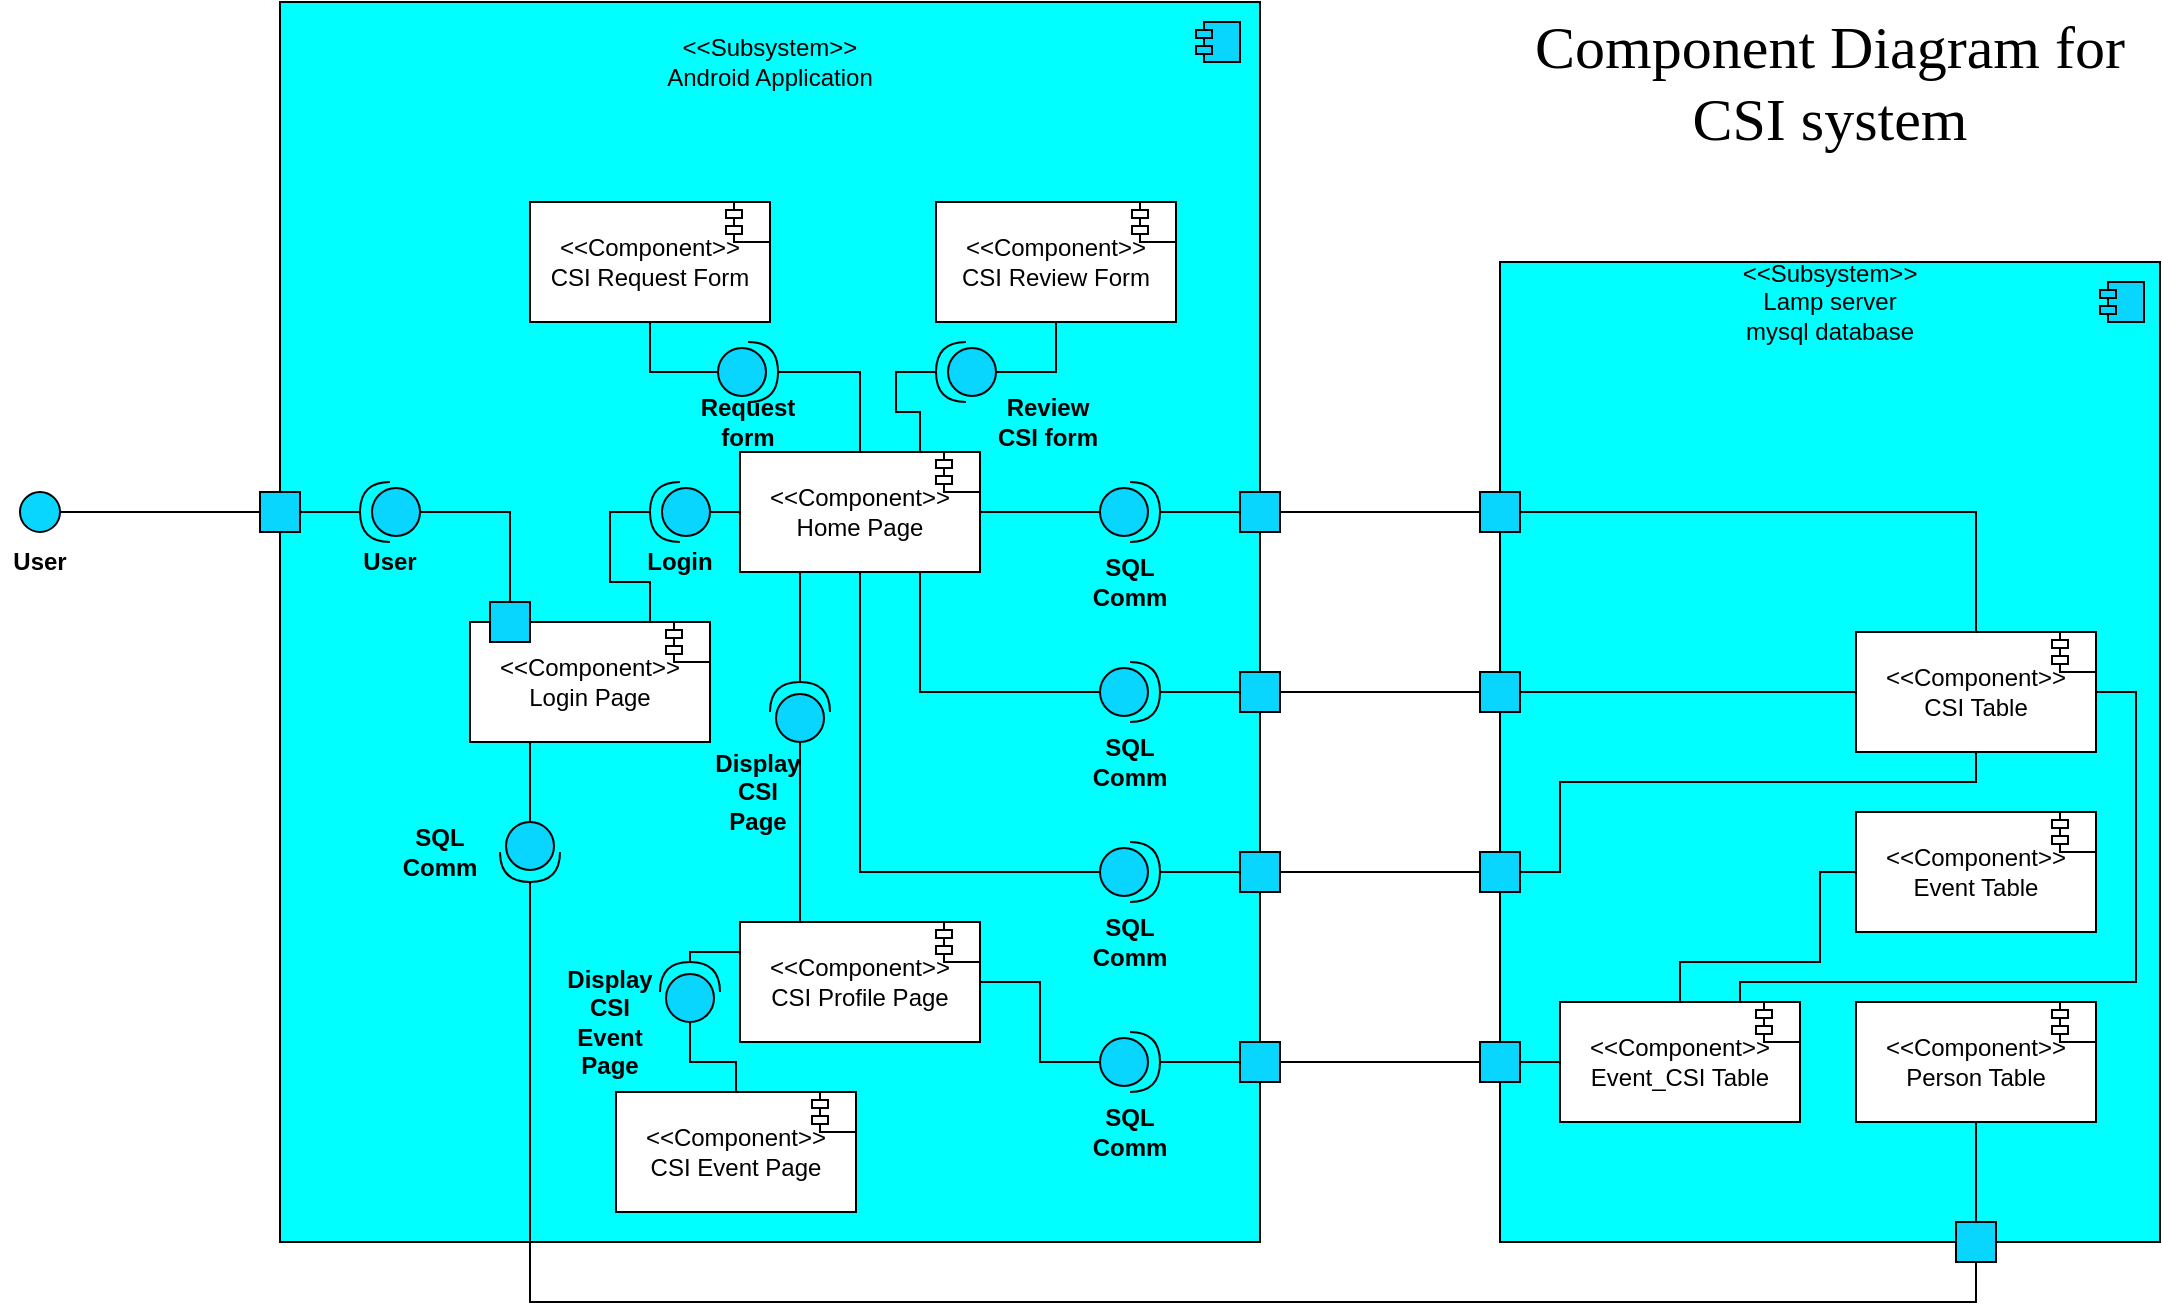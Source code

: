 <mxfile version="13.1.1" type="github">
  <diagram id="71mHIhHhVNztUEy4peck" name="Page-1">
    <mxGraphModel dx="1422" dy="1813" grid="1" gridSize="10" guides="1" tooltips="1" connect="1" arrows="1" fold="1" page="1" pageScale="1" pageWidth="850" pageHeight="1100" math="0" shadow="0">
      <root>
        <mxCell id="0" />
        <mxCell id="1" parent="0" />
        <mxCell id="fkppCWhbOw76qJjiSwTg-1" value="" style="whiteSpace=wrap;html=1;fillColor=#00FFFF;" parent="1" vertex="1">
          <mxGeometry x="270" y="-80" width="490" height="620" as="geometry" />
        </mxCell>
        <mxCell id="fkppCWhbOw76qJjiSwTg-121" style="edgeStyle=orthogonalEdgeStyle;rounded=0;orthogonalLoop=1;jettySize=auto;html=1;exitX=0.75;exitY=0;exitDx=0;exitDy=0;entryX=1;entryY=0.5;entryDx=0;entryDy=0;entryPerimeter=0;endArrow=none;endFill=0;strokeWidth=1;" parent="1" source="fkppCWhbOw76qJjiSwTg-113" target="fkppCWhbOw76qJjiSwTg-117" edge="1">
          <mxGeometry relative="1" as="geometry" />
        </mxCell>
        <mxCell id="fkppCWhbOw76qJjiSwTg-126" style="edgeStyle=orthogonalEdgeStyle;rounded=0;orthogonalLoop=1;jettySize=auto;html=1;exitX=0.25;exitY=1;exitDx=0;exitDy=0;entryX=0;entryY=0.5;entryDx=0;entryDy=0;entryPerimeter=0;endArrow=none;endFill=0;strokeWidth=1;" parent="1" source="fkppCWhbOw76qJjiSwTg-113" target="fkppCWhbOw76qJjiSwTg-125" edge="1">
          <mxGeometry relative="1" as="geometry" />
        </mxCell>
        <mxCell id="fkppCWhbOw76qJjiSwTg-113" value="&amp;lt;&amp;lt;Component&amp;gt;&amp;gt;&lt;br&gt;Login Page" style="rounded=0;whiteSpace=wrap;html=1;fillColor=#FFFFFF;" parent="1" vertex="1">
          <mxGeometry x="365" y="230" width="120" height="60" as="geometry" />
        </mxCell>
        <mxCell id="fkppCWhbOw76qJjiSwTg-82" value="" style="rounded=0;whiteSpace=wrap;html=1;fillColor=#00FFFF;" parent="1" vertex="1">
          <mxGeometry x="880" y="50" width="330" height="490" as="geometry" />
        </mxCell>
        <mxCell id="fkppCWhbOw76qJjiSwTg-9" value="" style="ellipse;whiteSpace=wrap;html=1;aspect=fixed;fillColor=#08D6FF;" parent="1" vertex="1">
          <mxGeometry x="140" y="165" width="20" height="20" as="geometry" />
        </mxCell>
        <mxCell id="fkppCWhbOw76qJjiSwTg-11" value="User" style="text;html=1;strokeColor=none;fillColor=none;align=center;verticalAlign=middle;whiteSpace=wrap;rounded=0;fontStyle=1" parent="1" vertex="1">
          <mxGeometry x="130" y="190" width="40" height="20" as="geometry" />
        </mxCell>
        <mxCell id="fkppCWhbOw76qJjiSwTg-115" style="edgeStyle=orthogonalEdgeStyle;rounded=0;orthogonalLoop=1;jettySize=auto;html=1;exitX=0;exitY=0.5;exitDx=0;exitDy=0;exitPerimeter=0;entryX=0.5;entryY=0;entryDx=0;entryDy=0;endArrow=none;endFill=0;strokeWidth=1;" parent="1" source="fkppCWhbOw76qJjiSwTg-13" target="fkppCWhbOw76qJjiSwTg-33" edge="1">
          <mxGeometry relative="1" as="geometry" />
        </mxCell>
        <mxCell id="fkppCWhbOw76qJjiSwTg-13" value="" style="shape=providedRequiredInterface;html=1;verticalLabelPosition=bottom;fillColor=#08D6FF;rotation=-180;" parent="1" vertex="1">
          <mxGeometry x="310" y="160" width="30" height="30" as="geometry" />
        </mxCell>
        <mxCell id="fkppCWhbOw76qJjiSwTg-2" value="&amp;lt;&amp;lt;Subsystem&amp;gt;&amp;gt;&lt;br&gt;Android Application" style="text;html=1;strokeColor=none;fillColor=none;align=center;verticalAlign=middle;whiteSpace=wrap;rounded=0;" parent="1" vertex="1">
          <mxGeometry x="438" y="-60" width="154" height="20" as="geometry" />
        </mxCell>
        <mxCell id="fkppCWhbOw76qJjiSwTg-3" value="" style="shape=module;align=left;spacingLeft=20;align=center;verticalAlign=top;jettyWidth=8;jettyHeight=4;fillColor=#08D6FF;" parent="1" vertex="1">
          <mxGeometry x="728" y="-70" width="22" height="20" as="geometry" />
        </mxCell>
        <mxCell id="fkppCWhbOw76qJjiSwTg-26" value="" style="whiteSpace=wrap;html=1;aspect=fixed;fillColor=#08D6FF;" parent="1" vertex="1">
          <mxGeometry x="260" y="165" width="20" height="20" as="geometry" />
        </mxCell>
        <mxCell id="fkppCWhbOw76qJjiSwTg-27" value="" style="endArrow=none;html=1;strokeWidth=1;exitX=1;exitY=0.5;exitDx=0;exitDy=0;entryX=0;entryY=0.5;entryDx=0;entryDy=0;" parent="1" source="fkppCWhbOw76qJjiSwTg-9" target="fkppCWhbOw76qJjiSwTg-26" edge="1">
          <mxGeometry width="50" height="50" relative="1" as="geometry">
            <mxPoint x="350" y="230" as="sourcePoint" />
            <mxPoint x="400" y="180" as="targetPoint" />
          </mxGeometry>
        </mxCell>
        <mxCell id="fkppCWhbOw76qJjiSwTg-28" value="" style="endArrow=none;html=1;strokeWidth=1;exitX=1;exitY=0.5;exitDx=0;exitDy=0;entryX=1;entryY=0.5;entryDx=0;entryDy=0;entryPerimeter=0;" parent="1" source="fkppCWhbOw76qJjiSwTg-26" target="fkppCWhbOw76qJjiSwTg-13" edge="1">
          <mxGeometry width="50" height="50" relative="1" as="geometry">
            <mxPoint x="350" y="230" as="sourcePoint" />
            <mxPoint x="240" y="130" as="targetPoint" />
          </mxGeometry>
        </mxCell>
        <mxCell id="fkppCWhbOw76qJjiSwTg-29" value="User" style="text;html=1;strokeColor=none;fillColor=none;align=center;verticalAlign=middle;whiteSpace=wrap;rounded=0;fontStyle=1" parent="1" vertex="1">
          <mxGeometry x="305" y="190" width="40" height="20" as="geometry" />
        </mxCell>
        <mxCell id="fkppCWhbOw76qJjiSwTg-73" style="edgeStyle=orthogonalEdgeStyle;rounded=0;orthogonalLoop=1;jettySize=auto;html=1;exitX=1;exitY=0.5;exitDx=0;exitDy=0;entryX=0;entryY=0.5;entryDx=0;entryDy=0;entryPerimeter=0;endArrow=none;endFill=0;strokeWidth=1;" parent="1" source="fkppCWhbOw76qJjiSwTg-32" target="fkppCWhbOw76qJjiSwTg-64" edge="1">
          <mxGeometry relative="1" as="geometry" />
        </mxCell>
        <mxCell id="fkppCWhbOw76qJjiSwTg-74" style="edgeStyle=orthogonalEdgeStyle;rounded=0;orthogonalLoop=1;jettySize=auto;html=1;exitX=0.75;exitY=1;exitDx=0;exitDy=0;entryX=0;entryY=0.5;entryDx=0;entryDy=0;entryPerimeter=0;endArrow=none;endFill=0;strokeWidth=1;" parent="1" source="fkppCWhbOw76qJjiSwTg-32" target="fkppCWhbOw76qJjiSwTg-66" edge="1">
          <mxGeometry relative="1" as="geometry" />
        </mxCell>
        <mxCell id="fkppCWhbOw76qJjiSwTg-75" style="edgeStyle=orthogonalEdgeStyle;rounded=0;orthogonalLoop=1;jettySize=auto;html=1;exitX=0.5;exitY=1;exitDx=0;exitDy=0;entryX=0;entryY=0.5;entryDx=0;entryDy=0;entryPerimeter=0;endArrow=none;endFill=0;strokeWidth=1;" parent="1" source="fkppCWhbOw76qJjiSwTg-32" target="fkppCWhbOw76qJjiSwTg-68" edge="1">
          <mxGeometry relative="1" as="geometry" />
        </mxCell>
        <mxCell id="fkppCWhbOw76qJjiSwTg-98" style="edgeStyle=orthogonalEdgeStyle;rounded=0;orthogonalLoop=1;jettySize=auto;html=1;exitX=0.25;exitY=1;exitDx=0;exitDy=0;entryX=1;entryY=0.5;entryDx=0;entryDy=0;entryPerimeter=0;endArrow=none;endFill=0;strokeWidth=1;" parent="1" source="fkppCWhbOw76qJjiSwTg-32" target="fkppCWhbOw76qJjiSwTg-97" edge="1">
          <mxGeometry relative="1" as="geometry">
            <Array as="points">
              <mxPoint x="530" y="235" />
            </Array>
          </mxGeometry>
        </mxCell>
        <mxCell id="QcgEAhnMN4TtuXN9khBl-2" style="edgeStyle=orthogonalEdgeStyle;rounded=0;orthogonalLoop=1;jettySize=auto;html=1;exitX=0.75;exitY=0;exitDx=0;exitDy=0;entryX=1;entryY=0.5;entryDx=0;entryDy=0;entryPerimeter=0;endArrow=none;endFill=0;" edge="1" parent="1" source="fkppCWhbOw76qJjiSwTg-32" target="QcgEAhnMN4TtuXN9khBl-1">
          <mxGeometry relative="1" as="geometry" />
        </mxCell>
        <mxCell id="fkppCWhbOw76qJjiSwTg-32" value="&amp;lt;&amp;lt;Component&amp;gt;&amp;gt;&lt;br&gt;Home Page" style="rounded=0;whiteSpace=wrap;html=1;fillColor=#FFFFFF;" parent="1" vertex="1">
          <mxGeometry x="500" y="145" width="120" height="60" as="geometry" />
        </mxCell>
        <mxCell id="fkppCWhbOw76qJjiSwTg-33" value="" style="whiteSpace=wrap;html=1;aspect=fixed;fillColor=#08D6FF;" parent="1" vertex="1">
          <mxGeometry x="375" y="220" width="20" height="20" as="geometry" />
        </mxCell>
        <mxCell id="fkppCWhbOw76qJjiSwTg-144" style="edgeStyle=orthogonalEdgeStyle;rounded=0;orthogonalLoop=1;jettySize=auto;html=1;exitX=1;exitY=0.5;exitDx=0;exitDy=0;entryX=0.5;entryY=0;entryDx=0;entryDy=0;endArrow=none;endFill=0;strokeWidth=1;" parent="1" source="fkppCWhbOw76qJjiSwTg-87" target="fkppCWhbOw76qJjiSwTg-140" edge="1">
          <mxGeometry relative="1" as="geometry">
            <mxPoint x="1030" y="175" as="sourcePoint" />
          </mxGeometry>
        </mxCell>
        <mxCell id="fkppCWhbOw76qJjiSwTg-143" style="edgeStyle=orthogonalEdgeStyle;rounded=0;orthogonalLoop=1;jettySize=auto;html=1;exitX=1;exitY=0.5;exitDx=0;exitDy=0;entryX=0;entryY=0.5;entryDx=0;entryDy=0;endArrow=none;endFill=0;strokeWidth=1;" parent="1" source="fkppCWhbOw76qJjiSwTg-86" target="fkppCWhbOw76qJjiSwTg-140" edge="1">
          <mxGeometry relative="1" as="geometry">
            <mxPoint x="1030" y="265" as="sourcePoint" />
          </mxGeometry>
        </mxCell>
        <mxCell id="fkppCWhbOw76qJjiSwTg-89" style="edgeStyle=orthogonalEdgeStyle;rounded=0;orthogonalLoop=1;jettySize=auto;html=1;exitX=1;exitY=0.5;exitDx=0;exitDy=0;entryX=0;entryY=0.5;entryDx=0;entryDy=0;endArrow=none;endFill=0;strokeWidth=1;" parent="1" source="fkppCWhbOw76qJjiSwTg-51" target="fkppCWhbOw76qJjiSwTg-87" edge="1">
          <mxGeometry relative="1" as="geometry" />
        </mxCell>
        <mxCell id="fkppCWhbOw76qJjiSwTg-51" value="" style="whiteSpace=wrap;html=1;aspect=fixed;fillColor=#08D6FF;" parent="1" vertex="1">
          <mxGeometry x="750" y="165" width="20" height="20" as="geometry" />
        </mxCell>
        <mxCell id="fkppCWhbOw76qJjiSwTg-90" style="edgeStyle=orthogonalEdgeStyle;rounded=0;orthogonalLoop=1;jettySize=auto;html=1;exitX=1;exitY=0.5;exitDx=0;exitDy=0;entryX=0;entryY=0.5;entryDx=0;entryDy=0;endArrow=none;endFill=0;strokeWidth=1;" parent="1" source="fkppCWhbOw76qJjiSwTg-53" target="fkppCWhbOw76qJjiSwTg-86" edge="1">
          <mxGeometry relative="1" as="geometry" />
        </mxCell>
        <mxCell id="fkppCWhbOw76qJjiSwTg-53" value="" style="whiteSpace=wrap;html=1;aspect=fixed;fillColor=#08D6FF;" parent="1" vertex="1">
          <mxGeometry x="750" y="255" width="20" height="20" as="geometry" />
        </mxCell>
        <mxCell id="fkppCWhbOw76qJjiSwTg-91" style="edgeStyle=orthogonalEdgeStyle;rounded=0;orthogonalLoop=1;jettySize=auto;html=1;exitX=1;exitY=0.5;exitDx=0;exitDy=0;entryX=0;entryY=0.5;entryDx=0;entryDy=0;endArrow=none;endFill=0;strokeWidth=1;" parent="1" source="fkppCWhbOw76qJjiSwTg-56" target="fkppCWhbOw76qJjiSwTg-85" edge="1">
          <mxGeometry relative="1" as="geometry" />
        </mxCell>
        <mxCell id="fkppCWhbOw76qJjiSwTg-56" value="" style="whiteSpace=wrap;html=1;aspect=fixed;fillColor=#08D6FF;" parent="1" vertex="1">
          <mxGeometry x="750" y="345" width="20" height="20" as="geometry" />
        </mxCell>
        <mxCell id="fkppCWhbOw76qJjiSwTg-70" style="edgeStyle=orthogonalEdgeStyle;rounded=0;orthogonalLoop=1;jettySize=auto;html=1;exitX=1;exitY=0.5;exitDx=0;exitDy=0;exitPerimeter=0;entryX=0;entryY=0.5;entryDx=0;entryDy=0;endArrow=none;endFill=0;strokeWidth=1;" parent="1" source="fkppCWhbOw76qJjiSwTg-64" target="fkppCWhbOw76qJjiSwTg-51" edge="1">
          <mxGeometry relative="1" as="geometry" />
        </mxCell>
        <mxCell id="fkppCWhbOw76qJjiSwTg-64" value="" style="shape=providedRequiredInterface;html=1;verticalLabelPosition=bottom;fillColor=#08D6FF;" parent="1" vertex="1">
          <mxGeometry x="680" y="160" width="30" height="30" as="geometry" />
        </mxCell>
        <mxCell id="fkppCWhbOw76qJjiSwTg-65" value="SQL&lt;br&gt;Comm" style="text;html=1;strokeColor=none;fillColor=none;align=center;verticalAlign=middle;whiteSpace=wrap;rounded=0;fontStyle=1" parent="1" vertex="1">
          <mxGeometry x="675" y="200" width="40" height="20" as="geometry" />
        </mxCell>
        <mxCell id="fkppCWhbOw76qJjiSwTg-71" style="edgeStyle=orthogonalEdgeStyle;rounded=0;orthogonalLoop=1;jettySize=auto;html=1;exitX=1;exitY=0.5;exitDx=0;exitDy=0;exitPerimeter=0;entryX=0;entryY=0.5;entryDx=0;entryDy=0;endArrow=none;endFill=0;strokeWidth=1;" parent="1" source="fkppCWhbOw76qJjiSwTg-66" target="fkppCWhbOw76qJjiSwTg-53" edge="1">
          <mxGeometry relative="1" as="geometry" />
        </mxCell>
        <mxCell id="fkppCWhbOw76qJjiSwTg-66" value="" style="shape=providedRequiredInterface;html=1;verticalLabelPosition=bottom;fillColor=#08D6FF;" parent="1" vertex="1">
          <mxGeometry x="680" y="250" width="30" height="30" as="geometry" />
        </mxCell>
        <mxCell id="fkppCWhbOw76qJjiSwTg-67" value="SQL&lt;br&gt;Comm" style="text;html=1;strokeColor=none;fillColor=none;align=center;verticalAlign=middle;whiteSpace=wrap;rounded=0;fontStyle=1" parent="1" vertex="1">
          <mxGeometry x="675" y="290" width="40" height="20" as="geometry" />
        </mxCell>
        <mxCell id="fkppCWhbOw76qJjiSwTg-72" style="edgeStyle=orthogonalEdgeStyle;rounded=0;orthogonalLoop=1;jettySize=auto;html=1;exitX=1;exitY=0.5;exitDx=0;exitDy=0;exitPerimeter=0;entryX=0;entryY=0.5;entryDx=0;entryDy=0;endArrow=none;endFill=0;strokeWidth=1;" parent="1" source="fkppCWhbOw76qJjiSwTg-68" target="fkppCWhbOw76qJjiSwTg-56" edge="1">
          <mxGeometry relative="1" as="geometry" />
        </mxCell>
        <mxCell id="fkppCWhbOw76qJjiSwTg-68" value="" style="shape=providedRequiredInterface;html=1;verticalLabelPosition=bottom;fillColor=#08D6FF;" parent="1" vertex="1">
          <mxGeometry x="680" y="340" width="30" height="30" as="geometry" />
        </mxCell>
        <mxCell id="fkppCWhbOw76qJjiSwTg-69" value="SQL&lt;br&gt;Comm" style="text;html=1;strokeColor=none;fillColor=none;align=center;verticalAlign=middle;whiteSpace=wrap;rounded=0;fontStyle=1" parent="1" vertex="1">
          <mxGeometry x="675" y="380" width="40" height="20" as="geometry" />
        </mxCell>
        <mxCell id="fkppCWhbOw76qJjiSwTg-77" value="" style="shape=module;align=left;spacingLeft=20;align=center;verticalAlign=top;jettyWidth=8;jettyHeight=4;fillColor=#FFFFFF;" parent="1" vertex="1">
          <mxGeometry x="598" y="145" width="22" height="20" as="geometry" />
        </mxCell>
        <mxCell id="fkppCWhbOw76qJjiSwTg-83" value="&amp;lt;&amp;lt;Subsystem&amp;gt;&amp;gt;&lt;br&gt;Lamp server mysql database" style="text;html=1;strokeColor=none;fillColor=none;align=center;verticalAlign=middle;whiteSpace=wrap;rounded=0;" parent="1" vertex="1">
          <mxGeometry x="1025" y="60" width="40" height="20" as="geometry" />
        </mxCell>
        <mxCell id="fkppCWhbOw76qJjiSwTg-84" value="" style="shape=module;align=left;spacingLeft=20;align=center;verticalAlign=top;jettyWidth=8;jettyHeight=4;fillColor=#08D6FF;" parent="1" vertex="1">
          <mxGeometry x="1180" y="60" width="22" height="20" as="geometry" />
        </mxCell>
        <mxCell id="fkppCWhbOw76qJjiSwTg-94" style="edgeStyle=orthogonalEdgeStyle;rounded=0;orthogonalLoop=1;jettySize=auto;html=1;exitX=1;exitY=0.5;exitDx=0;exitDy=0;entryX=0.5;entryY=1;entryDx=0;entryDy=0;endArrow=none;endFill=0;strokeWidth=1;" parent="1" source="fkppCWhbOw76qJjiSwTg-85" target="fkppCWhbOw76qJjiSwTg-140" edge="1">
          <mxGeometry relative="1" as="geometry">
            <mxPoint x="910" y="355" as="targetPoint" />
            <Array as="points">
              <mxPoint x="910" y="355" />
              <mxPoint x="910" y="310" />
              <mxPoint x="1118" y="310" />
            </Array>
          </mxGeometry>
        </mxCell>
        <mxCell id="fkppCWhbOw76qJjiSwTg-85" value="" style="whiteSpace=wrap;html=1;aspect=fixed;fillColor=#08D6FF;" parent="1" vertex="1">
          <mxGeometry x="870" y="345" width="20" height="20" as="geometry" />
        </mxCell>
        <mxCell id="fkppCWhbOw76qJjiSwTg-86" value="" style="whiteSpace=wrap;html=1;aspect=fixed;fillColor=#08D6FF;" parent="1" vertex="1">
          <mxGeometry x="870" y="255" width="20" height="20" as="geometry" />
        </mxCell>
        <mxCell id="fkppCWhbOw76qJjiSwTg-87" value="" style="whiteSpace=wrap;html=1;aspect=fixed;fillColor=#08D6FF;" parent="1" vertex="1">
          <mxGeometry x="870" y="165" width="20" height="20" as="geometry" />
        </mxCell>
        <mxCell id="fkppCWhbOw76qJjiSwTg-104" style="edgeStyle=orthogonalEdgeStyle;rounded=0;orthogonalLoop=1;jettySize=auto;html=1;exitX=1;exitY=0.5;exitDx=0;exitDy=0;entryX=0;entryY=0.5;entryDx=0;entryDy=0;entryPerimeter=0;endArrow=none;endFill=0;strokeWidth=1;" parent="1" source="fkppCWhbOw76qJjiSwTg-95" target="fkppCWhbOw76qJjiSwTg-102" edge="1">
          <mxGeometry relative="1" as="geometry" />
        </mxCell>
        <mxCell id="QcgEAhnMN4TtuXN9khBl-11" style="edgeStyle=orthogonalEdgeStyle;rounded=0;orthogonalLoop=1;jettySize=auto;html=1;exitX=0;exitY=0.25;exitDx=0;exitDy=0;entryX=1;entryY=0.5;entryDx=0;entryDy=0;entryPerimeter=0;endArrow=none;endFill=0;" edge="1" parent="1" source="fkppCWhbOw76qJjiSwTg-95" target="QcgEAhnMN4TtuXN9khBl-10">
          <mxGeometry relative="1" as="geometry" />
        </mxCell>
        <mxCell id="fkppCWhbOw76qJjiSwTg-95" value="&amp;lt;&amp;lt;Component&amp;gt;&amp;gt;&lt;br&gt;CSI Profile Page" style="rounded=0;whiteSpace=wrap;html=1;fillColor=#FFFFFF;" parent="1" vertex="1">
          <mxGeometry x="500" y="380" width="120" height="60" as="geometry" />
        </mxCell>
        <mxCell id="fkppCWhbOw76qJjiSwTg-99" style="edgeStyle=orthogonalEdgeStyle;rounded=0;orthogonalLoop=1;jettySize=auto;html=1;exitX=0;exitY=0.5;exitDx=0;exitDy=0;exitPerimeter=0;entryX=0.25;entryY=0;entryDx=0;entryDy=0;endArrow=none;endFill=0;strokeWidth=1;" parent="1" source="fkppCWhbOw76qJjiSwTg-97" target="fkppCWhbOw76qJjiSwTg-95" edge="1">
          <mxGeometry relative="1" as="geometry" />
        </mxCell>
        <mxCell id="fkppCWhbOw76qJjiSwTg-97" value="" style="shape=providedRequiredInterface;html=1;verticalLabelPosition=bottom;fillColor=#08D6FF;rotation=-90;" parent="1" vertex="1">
          <mxGeometry x="515" y="260" width="30" height="30" as="geometry" />
        </mxCell>
        <mxCell id="fkppCWhbOw76qJjiSwTg-100" value="Display CSI Page" style="text;html=1;strokeColor=none;fillColor=none;align=center;verticalAlign=middle;whiteSpace=wrap;rounded=0;fontStyle=1" parent="1" vertex="1">
          <mxGeometry x="489" y="305" width="40" height="20" as="geometry" />
        </mxCell>
        <mxCell id="fkppCWhbOw76qJjiSwTg-107" style="edgeStyle=orthogonalEdgeStyle;rounded=0;orthogonalLoop=1;jettySize=auto;html=1;exitX=1;exitY=0.5;exitDx=0;exitDy=0;entryX=0;entryY=0.5;entryDx=0;entryDy=0;endArrow=none;endFill=0;strokeWidth=1;" parent="1" source="fkppCWhbOw76qJjiSwTg-101" target="fkppCWhbOw76qJjiSwTg-106" edge="1">
          <mxGeometry relative="1" as="geometry" />
        </mxCell>
        <mxCell id="fkppCWhbOw76qJjiSwTg-101" value="" style="whiteSpace=wrap;html=1;aspect=fixed;fillColor=#08D6FF;" parent="1" vertex="1">
          <mxGeometry x="750" y="440" width="20" height="20" as="geometry" />
        </mxCell>
        <mxCell id="fkppCWhbOw76qJjiSwTg-105" style="edgeStyle=orthogonalEdgeStyle;rounded=0;orthogonalLoop=1;jettySize=auto;html=1;exitX=1;exitY=0.5;exitDx=0;exitDy=0;exitPerimeter=0;entryX=0;entryY=0.5;entryDx=0;entryDy=0;endArrow=none;endFill=0;strokeWidth=1;" parent="1" source="fkppCWhbOw76qJjiSwTg-102" target="fkppCWhbOw76qJjiSwTg-101" edge="1">
          <mxGeometry relative="1" as="geometry" />
        </mxCell>
        <mxCell id="fkppCWhbOw76qJjiSwTg-102" value="" style="shape=providedRequiredInterface;html=1;verticalLabelPosition=bottom;fillColor=#08D6FF;" parent="1" vertex="1">
          <mxGeometry x="680" y="435" width="30" height="30" as="geometry" />
        </mxCell>
        <mxCell id="fkppCWhbOw76qJjiSwTg-103" value="SQL&lt;br&gt;Comm" style="text;html=1;strokeColor=none;fillColor=none;align=center;verticalAlign=middle;whiteSpace=wrap;rounded=0;fontStyle=1" parent="1" vertex="1">
          <mxGeometry x="675" y="475" width="40" height="20" as="geometry" />
        </mxCell>
        <mxCell id="fkppCWhbOw76qJjiSwTg-110" style="edgeStyle=orthogonalEdgeStyle;rounded=0;orthogonalLoop=1;jettySize=auto;html=1;exitX=1;exitY=0.5;exitDx=0;exitDy=0;entryX=0;entryY=0.5;entryDx=0;entryDy=0;endArrow=none;endFill=0;strokeWidth=1;" parent="1" source="fkppCWhbOw76qJjiSwTg-106" target="fkppCWhbOw76qJjiSwTg-108" edge="1">
          <mxGeometry relative="1" as="geometry" />
        </mxCell>
        <mxCell id="fkppCWhbOw76qJjiSwTg-106" value="" style="whiteSpace=wrap;html=1;aspect=fixed;fillColor=#08D6FF;" parent="1" vertex="1">
          <mxGeometry x="870" y="440" width="20" height="20" as="geometry" />
        </mxCell>
        <mxCell id="fkppCWhbOw76qJjiSwTg-139" style="edgeStyle=orthogonalEdgeStyle;rounded=0;orthogonalLoop=1;jettySize=auto;html=1;exitX=0.5;exitY=0;exitDx=0;exitDy=0;entryX=0;entryY=0.5;entryDx=0;entryDy=0;endArrow=none;endFill=0;strokeWidth=1;" parent="1" source="fkppCWhbOw76qJjiSwTg-108" target="fkppCWhbOw76qJjiSwTg-137" edge="1">
          <mxGeometry relative="1" as="geometry">
            <Array as="points">
              <mxPoint x="970" y="400" />
              <mxPoint x="1040" y="400" />
              <mxPoint x="1040" y="355" />
            </Array>
          </mxGeometry>
        </mxCell>
        <mxCell id="fkppCWhbOw76qJjiSwTg-108" value="&amp;lt;&amp;lt;Component&amp;gt;&amp;gt;&lt;br&gt;Event_CSI Table" style="rounded=0;whiteSpace=wrap;html=1;fillColor=#FFFFFF;" parent="1" vertex="1">
          <mxGeometry x="910" y="420" width="120" height="60" as="geometry" />
        </mxCell>
        <mxCell id="fkppCWhbOw76qJjiSwTg-109" value="" style="shape=module;align=left;spacingLeft=20;align=center;verticalAlign=top;jettyWidth=8;jettyHeight=4;fillColor=#FFFFFF;" parent="1" vertex="1">
          <mxGeometry x="1008" y="420" width="22" height="20" as="geometry" />
        </mxCell>
        <mxCell id="fkppCWhbOw76qJjiSwTg-114" value="" style="shape=module;align=left;spacingLeft=20;align=center;verticalAlign=top;jettyWidth=8;jettyHeight=4;fillColor=#FFFFFF;" parent="1" vertex="1">
          <mxGeometry x="463" y="230" width="22" height="20" as="geometry" />
        </mxCell>
        <mxCell id="fkppCWhbOw76qJjiSwTg-120" style="edgeStyle=orthogonalEdgeStyle;rounded=0;orthogonalLoop=1;jettySize=auto;html=1;exitX=0;exitY=0.5;exitDx=0;exitDy=0;exitPerimeter=0;entryX=0;entryY=0.5;entryDx=0;entryDy=0;endArrow=none;endFill=0;strokeWidth=1;" parent="1" source="fkppCWhbOw76qJjiSwTg-117" target="fkppCWhbOw76qJjiSwTg-32" edge="1">
          <mxGeometry relative="1" as="geometry" />
        </mxCell>
        <mxCell id="fkppCWhbOw76qJjiSwTg-117" value="" style="shape=providedRequiredInterface;html=1;verticalLabelPosition=bottom;fillColor=#08D6FF;rotation=-180;" parent="1" vertex="1">
          <mxGeometry x="455" y="160" width="30" height="30" as="geometry" />
        </mxCell>
        <mxCell id="fkppCWhbOw76qJjiSwTg-118" value="Login" style="text;html=1;strokeColor=none;fillColor=none;align=center;verticalAlign=middle;whiteSpace=wrap;rounded=0;fontStyle=1" parent="1" vertex="1">
          <mxGeometry x="450" y="190" width="40" height="20" as="geometry" />
        </mxCell>
        <mxCell id="fkppCWhbOw76qJjiSwTg-122" value="&amp;lt;&amp;lt;Component&amp;gt;&amp;gt;&lt;br&gt;Person Table" style="rounded=0;whiteSpace=wrap;html=1;fillColor=#FFFFFF;" parent="1" vertex="1">
          <mxGeometry x="1058" y="420" width="120" height="60" as="geometry" />
        </mxCell>
        <mxCell id="fkppCWhbOw76qJjiSwTg-123" value="" style="shape=module;align=left;spacingLeft=20;align=center;verticalAlign=top;jettyWidth=8;jettyHeight=4;fillColor=#FFFFFF;" parent="1" vertex="1">
          <mxGeometry x="1156" y="420" width="22" height="20" as="geometry" />
        </mxCell>
        <mxCell id="fkppCWhbOw76qJjiSwTg-130" style="edgeStyle=orthogonalEdgeStyle;rounded=0;orthogonalLoop=1;jettySize=auto;html=1;exitX=1;exitY=0.5;exitDx=0;exitDy=0;exitPerimeter=0;entryX=0.5;entryY=1;entryDx=0;entryDy=0;endArrow=none;endFill=0;strokeWidth=1;" parent="1" source="fkppCWhbOw76qJjiSwTg-125" target="fkppCWhbOw76qJjiSwTg-129" edge="1">
          <mxGeometry relative="1" as="geometry">
            <mxPoint x="395" y="530" as="targetPoint" />
          </mxGeometry>
        </mxCell>
        <mxCell id="fkppCWhbOw76qJjiSwTg-125" value="" style="shape=providedRequiredInterface;html=1;verticalLabelPosition=bottom;fillColor=#08D6FF;rotation=90;" parent="1" vertex="1">
          <mxGeometry x="380" y="330" width="30" height="30" as="geometry" />
        </mxCell>
        <mxCell id="fkppCWhbOw76qJjiSwTg-127" value="SQL Comm" style="text;html=1;strokeColor=none;fillColor=none;align=center;verticalAlign=middle;whiteSpace=wrap;rounded=0;fontStyle=1" parent="1" vertex="1">
          <mxGeometry x="330" y="335" width="40" height="20" as="geometry" />
        </mxCell>
        <mxCell id="fkppCWhbOw76qJjiSwTg-133" style="edgeStyle=orthogonalEdgeStyle;rounded=0;orthogonalLoop=1;jettySize=auto;html=1;exitX=0.5;exitY=0;exitDx=0;exitDy=0;entryX=0.5;entryY=1;entryDx=0;entryDy=0;endArrow=none;endFill=0;strokeWidth=1;" parent="1" source="fkppCWhbOw76qJjiSwTg-129" target="fkppCWhbOw76qJjiSwTg-122" edge="1">
          <mxGeometry relative="1" as="geometry" />
        </mxCell>
        <mxCell id="fkppCWhbOw76qJjiSwTg-129" value="" style="whiteSpace=wrap;html=1;aspect=fixed;fillColor=#08D6FF;" parent="1" vertex="1">
          <mxGeometry x="1108" y="530" width="20" height="20" as="geometry" />
        </mxCell>
        <mxCell id="fkppCWhbOw76qJjiSwTg-137" value="&amp;lt;&amp;lt;Component&amp;gt;&amp;gt;&lt;br&gt;Event Table" style="rounded=0;whiteSpace=wrap;html=1;fillColor=#FFFFFF;" parent="1" vertex="1">
          <mxGeometry x="1058" y="325" width="120" height="60" as="geometry" />
        </mxCell>
        <mxCell id="fkppCWhbOw76qJjiSwTg-138" value="" style="shape=module;align=left;spacingLeft=20;align=center;verticalAlign=top;jettyWidth=8;jettyHeight=4;fillColor=#FFFFFF;" parent="1" vertex="1">
          <mxGeometry x="1156" y="325" width="22" height="20" as="geometry" />
        </mxCell>
        <mxCell id="fkppCWhbOw76qJjiSwTg-145" style="edgeStyle=orthogonalEdgeStyle;rounded=0;orthogonalLoop=1;jettySize=auto;html=1;exitX=1;exitY=0.5;exitDx=0;exitDy=0;entryX=0.75;entryY=0;entryDx=0;entryDy=0;endArrow=none;endFill=0;strokeWidth=1;" parent="1" source="fkppCWhbOw76qJjiSwTg-140" target="fkppCWhbOw76qJjiSwTg-108" edge="1">
          <mxGeometry relative="1" as="geometry">
            <Array as="points">
              <mxPoint x="1198" y="265" />
              <mxPoint x="1198" y="410" />
              <mxPoint x="1000" y="410" />
            </Array>
          </mxGeometry>
        </mxCell>
        <mxCell id="fkppCWhbOw76qJjiSwTg-140" value="&amp;lt;&amp;lt;Component&amp;gt;&amp;gt;&lt;br&gt;CSI Table" style="rounded=0;whiteSpace=wrap;html=1;fillColor=#FFFFFF;" parent="1" vertex="1">
          <mxGeometry x="1058" y="235" width="120" height="60" as="geometry" />
        </mxCell>
        <mxCell id="fkppCWhbOw76qJjiSwTg-141" value="" style="shape=module;align=left;spacingLeft=20;align=center;verticalAlign=top;jettyWidth=8;jettyHeight=4;fillColor=#FFFFFF;" parent="1" vertex="1">
          <mxGeometry x="1156" y="235" width="22" height="20" as="geometry" />
        </mxCell>
        <mxCell id="o57emjJ0l2mKLzwhrUZ1-4" value="&amp;lt;&amp;lt;Component&amp;gt;&amp;gt;&lt;br&gt;CSI Request Form" style="rounded=0;whiteSpace=wrap;html=1;fillColor=#FFFFFF;" parent="1" vertex="1">
          <mxGeometry x="395" y="20" width="120" height="60" as="geometry" />
        </mxCell>
        <mxCell id="o57emjJ0l2mKLzwhrUZ1-5" value="" style="shape=module;align=left;spacingLeft=20;align=center;verticalAlign=top;jettyWidth=8;jettyHeight=4;fillColor=#FFFFFF;" parent="1" vertex="1">
          <mxGeometry x="493" y="20" width="22" height="20" as="geometry" />
        </mxCell>
        <mxCell id="o57emjJ0l2mKLzwhrUZ1-8" style="edgeStyle=orthogonalEdgeStyle;rounded=0;orthogonalLoop=1;jettySize=auto;html=1;exitX=1;exitY=0.5;exitDx=0;exitDy=0;exitPerimeter=0;entryX=0.5;entryY=0;entryDx=0;entryDy=0;endArrow=none;endFill=0;" parent="1" source="o57emjJ0l2mKLzwhrUZ1-7" target="fkppCWhbOw76qJjiSwTg-32" edge="1">
          <mxGeometry relative="1" as="geometry" />
        </mxCell>
        <mxCell id="o57emjJ0l2mKLzwhrUZ1-9" style="edgeStyle=orthogonalEdgeStyle;rounded=0;orthogonalLoop=1;jettySize=auto;html=1;exitX=0;exitY=0.5;exitDx=0;exitDy=0;exitPerimeter=0;entryX=0.5;entryY=1;entryDx=0;entryDy=0;endArrow=none;endFill=0;" parent="1" source="o57emjJ0l2mKLzwhrUZ1-7" target="o57emjJ0l2mKLzwhrUZ1-4" edge="1">
          <mxGeometry relative="1" as="geometry" />
        </mxCell>
        <mxCell id="o57emjJ0l2mKLzwhrUZ1-7" value="" style="shape=providedRequiredInterface;html=1;verticalLabelPosition=bottom;fillColor=#08D6FF;" parent="1" vertex="1">
          <mxGeometry x="489" y="90" width="30" height="30" as="geometry" />
        </mxCell>
        <mxCell id="o57emjJ0l2mKLzwhrUZ1-10" value="Request form" style="text;html=1;strokeColor=none;fillColor=none;align=center;verticalAlign=middle;whiteSpace=wrap;rounded=0;fontStyle=1" parent="1" vertex="1">
          <mxGeometry x="484" y="120" width="40" height="20" as="geometry" />
        </mxCell>
        <mxCell id="A3ARpKB3fDkbXEU5PbYO-1" value="Component Diagram for CSI system" style="text;html=1;strokeColor=none;fillColor=none;align=center;verticalAlign=middle;whiteSpace=wrap;rounded=0;fontFamily=Times New Roman;fontSize=30;" parent="1" vertex="1">
          <mxGeometry x="895" y="-50" width="300" height="20" as="geometry" />
        </mxCell>
        <mxCell id="QcgEAhnMN4TtuXN9khBl-6" style="edgeStyle=orthogonalEdgeStyle;rounded=0;orthogonalLoop=1;jettySize=auto;html=1;exitX=0;exitY=0.5;exitDx=0;exitDy=0;exitPerimeter=0;entryX=0.5;entryY=1;entryDx=0;entryDy=0;endArrow=none;endFill=0;" edge="1" parent="1" source="QcgEAhnMN4TtuXN9khBl-1" target="QcgEAhnMN4TtuXN9khBl-4">
          <mxGeometry relative="1" as="geometry" />
        </mxCell>
        <mxCell id="QcgEAhnMN4TtuXN9khBl-1" value="" style="shape=providedRequiredInterface;html=1;verticalLabelPosition=bottom;fillColor=#08D6FF;rotation=-180;" vertex="1" parent="1">
          <mxGeometry x="598" y="90" width="30" height="30" as="geometry" />
        </mxCell>
        <mxCell id="QcgEAhnMN4TtuXN9khBl-3" value="Review CSI form" style="text;html=1;strokeColor=none;fillColor=none;align=center;verticalAlign=middle;whiteSpace=wrap;rounded=0;fontStyle=1" vertex="1" parent="1">
          <mxGeometry x="628" y="120" width="52" height="20" as="geometry" />
        </mxCell>
        <mxCell id="QcgEAhnMN4TtuXN9khBl-4" value="&amp;lt;&amp;lt;Component&amp;gt;&amp;gt;&lt;br&gt;CSI Review Form" style="rounded=0;whiteSpace=wrap;html=1;fillColor=#FFFFFF;" vertex="1" parent="1">
          <mxGeometry x="598" y="20" width="120" height="60" as="geometry" />
        </mxCell>
        <mxCell id="QcgEAhnMN4TtuXN9khBl-5" value="" style="shape=module;align=left;spacingLeft=20;align=center;verticalAlign=top;jettyWidth=8;jettyHeight=4;fillColor=#FFFFFF;" vertex="1" parent="1">
          <mxGeometry x="696" y="20" width="22" height="20" as="geometry" />
        </mxCell>
        <mxCell id="QcgEAhnMN4TtuXN9khBl-7" value="" style="shape=module;align=left;spacingLeft=20;align=center;verticalAlign=top;jettyWidth=8;jettyHeight=4;fillColor=#FFFFFF;" vertex="1" parent="1">
          <mxGeometry x="598" y="380" width="22" height="20" as="geometry" />
        </mxCell>
        <mxCell id="QcgEAhnMN4TtuXN9khBl-8" value="&amp;lt;&amp;lt;Component&amp;gt;&amp;gt;&lt;br&gt;CSI Event Page" style="rounded=0;whiteSpace=wrap;html=1;fillColor=#FFFFFF;" vertex="1" parent="1">
          <mxGeometry x="438" y="465" width="120" height="60" as="geometry" />
        </mxCell>
        <mxCell id="QcgEAhnMN4TtuXN9khBl-9" value="" style="shape=module;align=left;spacingLeft=20;align=center;verticalAlign=top;jettyWidth=8;jettyHeight=4;fillColor=#FFFFFF;" vertex="1" parent="1">
          <mxGeometry x="536" y="465" width="22" height="20" as="geometry" />
        </mxCell>
        <mxCell id="QcgEAhnMN4TtuXN9khBl-12" style="edgeStyle=orthogonalEdgeStyle;rounded=0;orthogonalLoop=1;jettySize=auto;html=1;exitX=0;exitY=0.5;exitDx=0;exitDy=0;exitPerimeter=0;entryX=0.5;entryY=0;entryDx=0;entryDy=0;endArrow=none;endFill=0;" edge="1" parent="1" source="QcgEAhnMN4TtuXN9khBl-10" target="QcgEAhnMN4TtuXN9khBl-8">
          <mxGeometry relative="1" as="geometry">
            <Array as="points">
              <mxPoint x="475" y="450" />
              <mxPoint x="498" y="450" />
            </Array>
          </mxGeometry>
        </mxCell>
        <mxCell id="QcgEAhnMN4TtuXN9khBl-10" value="" style="shape=providedRequiredInterface;html=1;verticalLabelPosition=bottom;fillColor=#08D6FF;rotation=-90;" vertex="1" parent="1">
          <mxGeometry x="460" y="400" width="30" height="30" as="geometry" />
        </mxCell>
        <mxCell id="QcgEAhnMN4TtuXN9khBl-13" value="Display CSI Event Page" style="text;html=1;strokeColor=none;fillColor=none;align=center;verticalAlign=middle;whiteSpace=wrap;rounded=0;fontStyle=1" vertex="1" parent="1">
          <mxGeometry x="415" y="420" width="40" height="20" as="geometry" />
        </mxCell>
      </root>
    </mxGraphModel>
  </diagram>
</mxfile>

